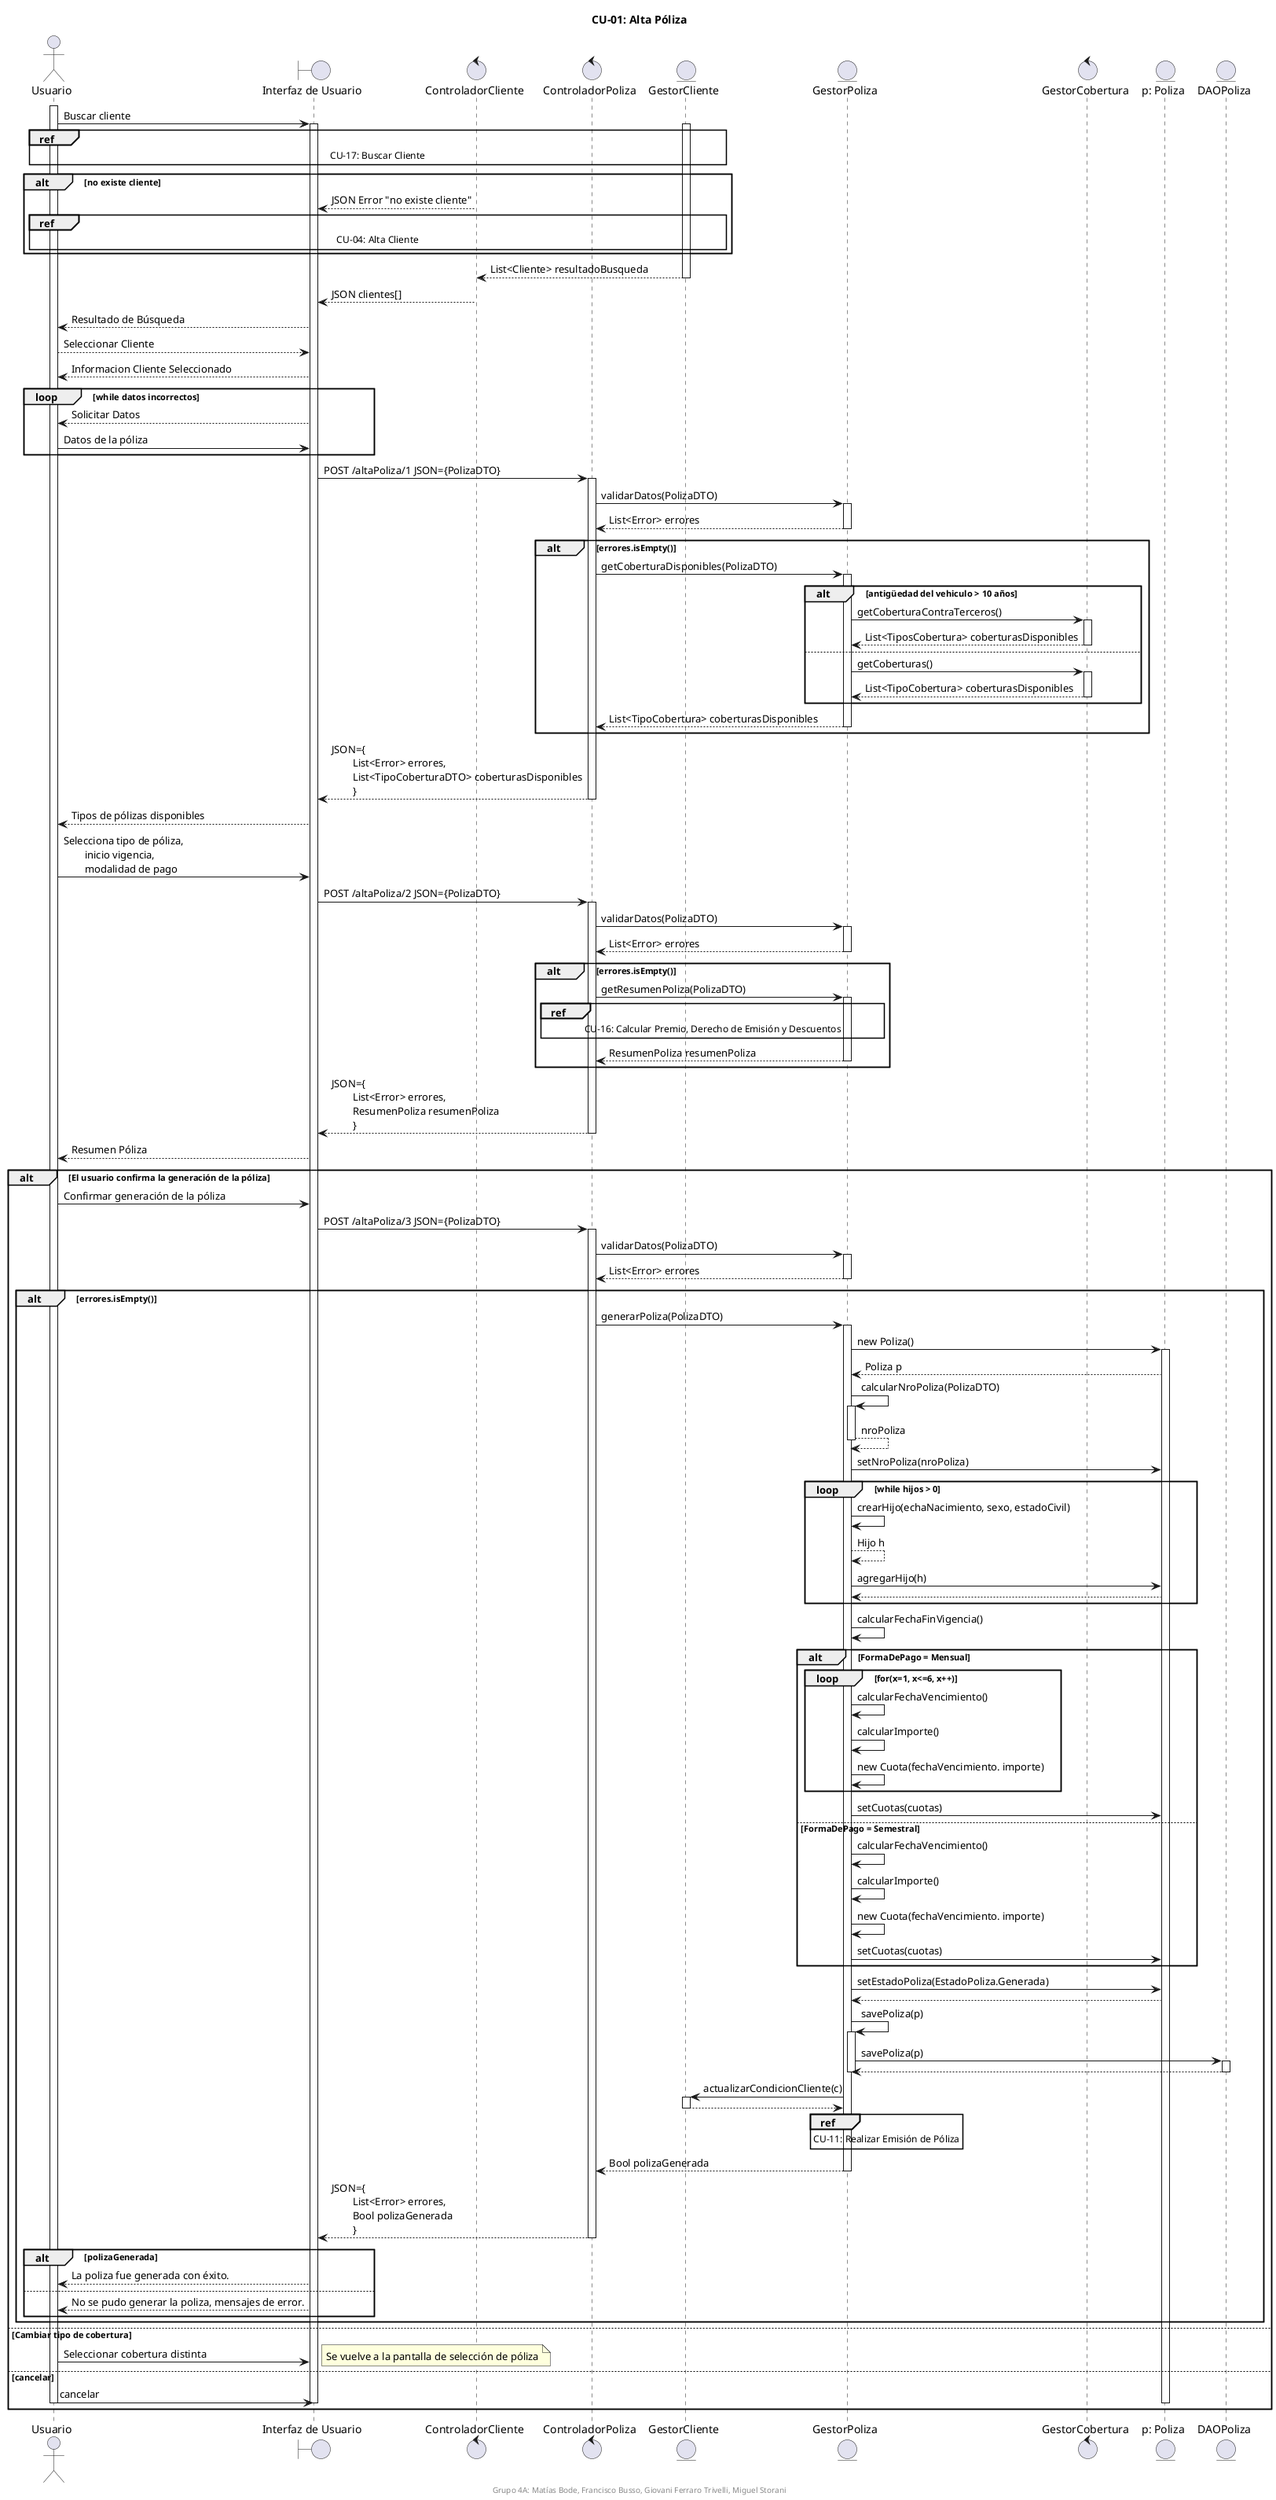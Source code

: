 @startuml

title CU-01: Alta Póliza
center footer Grupo 4A: Matías Bode, Francisco Busso, Giovani Ferraro Trivelli, Miguel Storani

actor Usuario
boundary "Interfaz de Usuario" as GUI
control ControladorCliente as CC
control ControladorPoliza as CP

entity GestorCliente as GC
entity GestorPoliza as GP
control GestorCobertura as GCobertura
entity "p: Poliza" as Poliza
entity DAOPoliza as DP


activate Usuario


Usuario -> GUI: Buscar cliente
activate GUI


ref over CC, GC, GUI, Usuario
    CU-17: Buscar Cliente
end ref

activate GC

alt no existe cliente
    GUI <-- CC : JSON Error "no existe cliente"
    ref over Usuario, GC
        CU-04: Alta Cliente
    end ref
end alt


CC <-- GC : List<Cliente> resultadoBusqueda
deactivate GC
GUI <-- CC : JSON clientes[]
deactivate CC
Usuario <-- GUI : Resultado de Búsqueda

Usuario --> GUI : Seleccionar Cliente
GUI --> Usuario : Informacion Cliente Seleccionado

loop while datos incorrectos
    Usuario <-- GUI : Solicitar Datos
    Usuario -> GUI : Datos de la póliza
end loop

GUI -> CP : POST /altaPoliza/1 JSON={PolizaDTO}
activate CP
CP -> GP : validarDatos(PolizaDTO)
activate GP
GP --> CP : List<Error> errores
deactivate GP
alt errores.isEmpty()
    CP -> GP : getCoberturaDisponibles(PolizaDTO)
    activate GP
    alt antigüedad del vehiculo > 10 años
        GP -> GCobertura : getCoberturaContraTerceros()
        activate GCobertura
        GCobertura --> GP : List<TiposCobertura> coberturasDisponibles
        deactivate GCobertura
    else
        GP -> GCobertura : getCoberturas()
        activate GCobertura
        GCobertura --> GP : List<TipoCobertura> coberturasDisponibles
        deactivate GCobertura
    end alt
    GP --> CP : List<TipoCobertura> coberturasDisponibles
    deactivate GP
end alt

CP -->GUI : JSON={\n\tList<Error> errores,\n\tList<TipoCoberturaDTO> coberturasDisponibles\n\t}
deactivate CP

GUI --> Usuario : Tipos de pólizas disponibles
Usuario -> GUI : Selecciona tipo de póliza,\n\tinicio vigencia,\n\tmodalidad de pago

GUI -> CP : POST /altaPoliza/2 JSON={PolizaDTO}
activate CP
CP -> GP : validarDatos(PolizaDTO)
activate GP
GP --> CP : List<Error> errores
deactivate GP
alt errores.isEmpty()
    CP -> GP : getResumenPoliza(PolizaDTO)
    activate GP
    ref over CP, GP
        CU-16: Calcular Premio, Derecho de Emisión y Descuentos
    end ref
    GP --> CP : ResumenPoliza resumenPoliza
    deactivate GP
end alt


CP -->GUI : JSON={\n\tList<Error> errores,\n\tResumenPoliza resumenPoliza\n\t}
deactivate CP

Usuario <-- GUI : Resumen Póliza

alt El usuario confirma la generación de la póliza
    Usuario -> GUI : Confirmar generación de la póliza
    GUI -> CP : POST /altaPoliza/3 JSON={PolizaDTO}
    activate CP
    CP -> GP : validarDatos(PolizaDTO)
    activate GP
    GP -->CP: List<Error> errores
    deactivate GP
    alt errores.isEmpty()
        CP -> GP : generarPoliza(PolizaDTO)
        activate GP
        GP -> "Poliza p" as Poliza : new Poliza()
        activate Poliza
        GP <-- Poliza : Poliza p
        
        GP -> GP : calcularNroPoliza(PolizaDTO)
        activate GP
        GP --> GP : nroPoliza
        deactivate GP
        
        GP -> Poliza : setNroPoliza(nroPoliza)

        loop while hijos > 0
            GP -> GP : crearHijo(echaNacimiento, sexo, estadoCivil)
            GP --> GP : Hijo h
            GP -> Poliza : agregarHijo(h)
            GP <-- Poliza
        end
        GP -> GP : calcularFechaFinVigencia()

        alt FormaDePago = Mensual
            loop for(x=1, x<=6, x++)
                GP -> GP : calcularFechaVencimiento()
                GP -> GP : calcularImporte()
                GP -> GP : new Cuota(fechaVencimiento. importe)
            end loop
            GP -> Poliza : setCuotas(cuotas)
        else FormaDePago = Semestral
            GP -> GP : calcularFechaVencimiento()
            GP -> GP : calcularImporte()
            GP -> GP : new Cuota(fechaVencimiento. importe)
            GP -> Poliza : setCuotas(cuotas)
        end alt

        GP -> Poliza : setEstadoPoliza(EstadoPoliza.Generada)
        GP <-- Poliza
        
        GP -> GP : savePoliza(p)
        activate GP
        GP -> DP : savePoliza(p)
        activate DP
        DP --> GP
        deactivate DP
        deactivate GP
        
        GP -> GC : actualizarCondicionCliente(c)
        activate GC
        GP <-- GC
        deactivate GC
        
        ref over GP
            CU-11: Realizar Emisión de Póliza
        end ref
        GP --> CP :Bool polizaGenerada
        deactivate GP
        CP -->GUI : JSON={\n\tList<Error> errores,\n\tBool polizaGenerada\n\t}
        deactivate CP
        alt polizaGenerada
            GUI -->Usuario :La poliza fue generada con éxito.
        else
            GUI --> Usuario :No se pudo generar la poliza, mensajes de error.
        end alt
    end alt

else Cambiar tipo de cobertura
    Usuario -> GUI : Seleccionar cobertura distinta
    note right
        Se vuelve a la pantalla de selección de póliza
    end note
else cancelar
    Usuario -> GUI : cancelar
    deactivate Usuario
    deactivate GUI
    deactivate CC
    deactivate CP
    deactivate GC
    deactivate GP
    deactivate DP
    deactivate Poliza

end alt
    

@enduml
